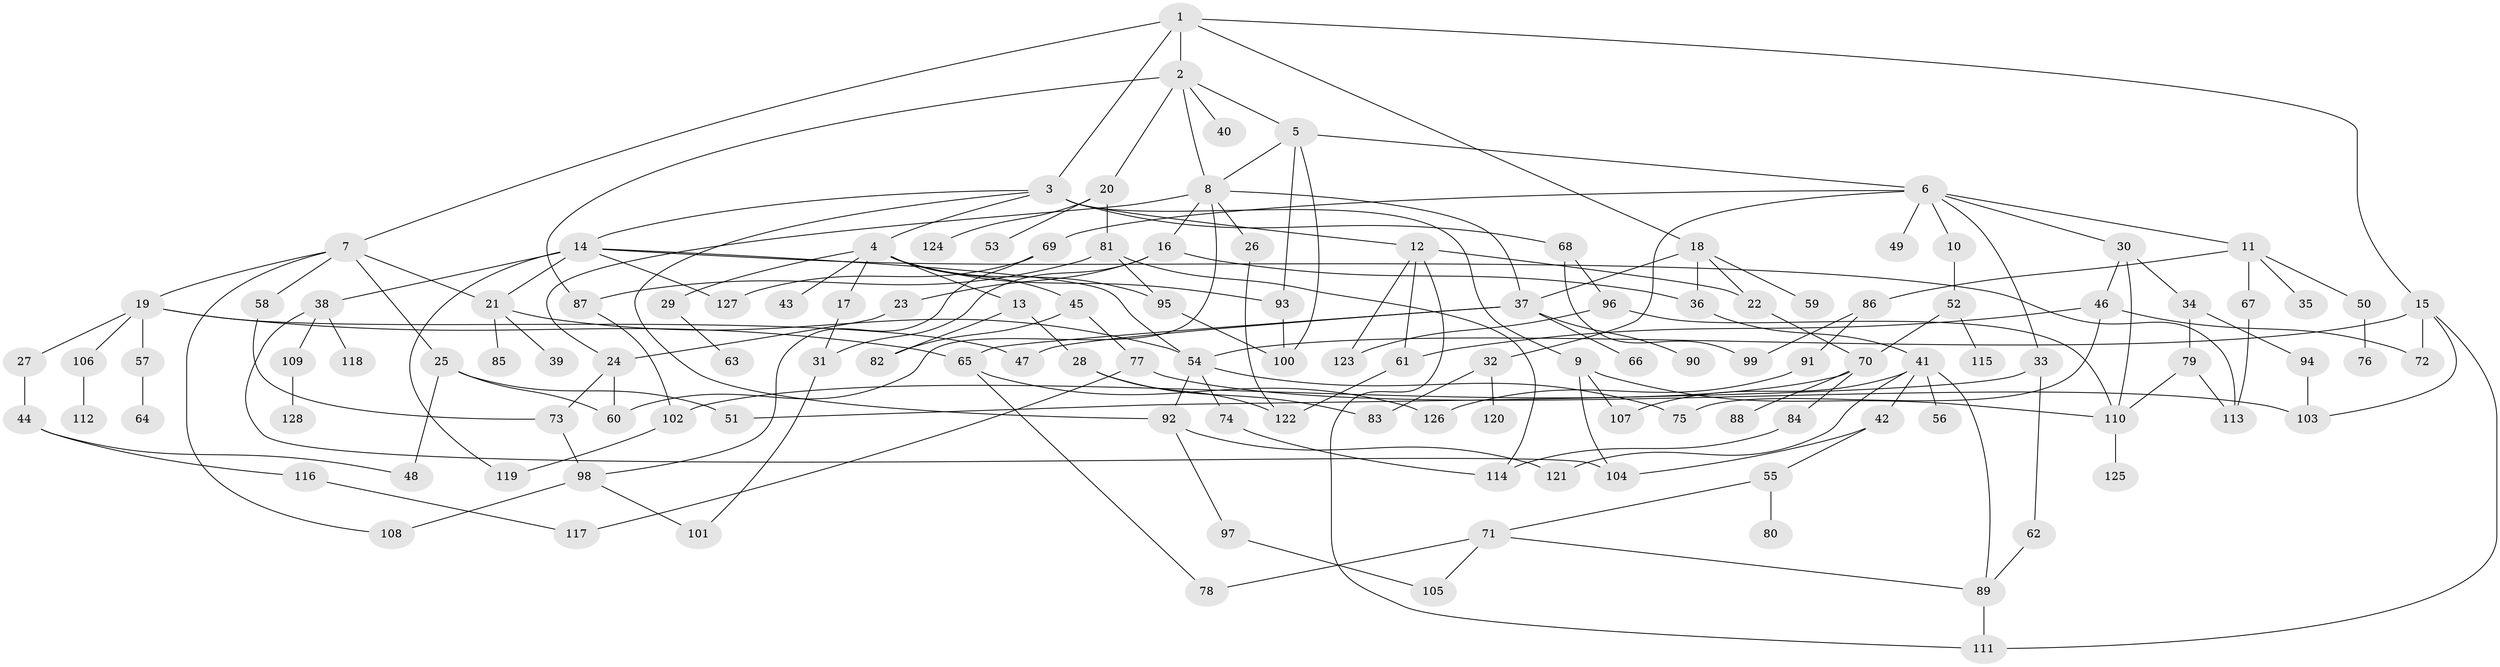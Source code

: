 // Generated by graph-tools (version 1.1) at 2025/01/03/09/25 03:01:04]
// undirected, 128 vertices, 186 edges
graph export_dot {
graph [start="1"]
  node [color=gray90,style=filled];
  1;
  2;
  3;
  4;
  5;
  6;
  7;
  8;
  9;
  10;
  11;
  12;
  13;
  14;
  15;
  16;
  17;
  18;
  19;
  20;
  21;
  22;
  23;
  24;
  25;
  26;
  27;
  28;
  29;
  30;
  31;
  32;
  33;
  34;
  35;
  36;
  37;
  38;
  39;
  40;
  41;
  42;
  43;
  44;
  45;
  46;
  47;
  48;
  49;
  50;
  51;
  52;
  53;
  54;
  55;
  56;
  57;
  58;
  59;
  60;
  61;
  62;
  63;
  64;
  65;
  66;
  67;
  68;
  69;
  70;
  71;
  72;
  73;
  74;
  75;
  76;
  77;
  78;
  79;
  80;
  81;
  82;
  83;
  84;
  85;
  86;
  87;
  88;
  89;
  90;
  91;
  92;
  93;
  94;
  95;
  96;
  97;
  98;
  99;
  100;
  101;
  102;
  103;
  104;
  105;
  106;
  107;
  108;
  109;
  110;
  111;
  112;
  113;
  114;
  115;
  116;
  117;
  118;
  119;
  120;
  121;
  122;
  123;
  124;
  125;
  126;
  127;
  128;
  1 -- 2;
  1 -- 3;
  1 -- 7;
  1 -- 15;
  1 -- 18;
  2 -- 5;
  2 -- 8;
  2 -- 20;
  2 -- 40;
  2 -- 87;
  3 -- 4;
  3 -- 9;
  3 -- 12;
  3 -- 14;
  3 -- 68;
  3 -- 92;
  4 -- 13;
  4 -- 17;
  4 -- 29;
  4 -- 43;
  4 -- 45;
  4 -- 95;
  4 -- 93;
  5 -- 6;
  5 -- 93;
  5 -- 8;
  5 -- 100;
  6 -- 10;
  6 -- 11;
  6 -- 30;
  6 -- 32;
  6 -- 33;
  6 -- 49;
  6 -- 69;
  7 -- 19;
  7 -- 25;
  7 -- 58;
  7 -- 108;
  7 -- 21;
  8 -- 16;
  8 -- 24;
  8 -- 26;
  8 -- 37;
  8 -- 60;
  9 -- 104;
  9 -- 107;
  9 -- 110;
  10 -- 52;
  11 -- 35;
  11 -- 50;
  11 -- 67;
  11 -- 86;
  12 -- 111;
  12 -- 123;
  12 -- 22;
  12 -- 61;
  13 -- 28;
  13 -- 82;
  14 -- 21;
  14 -- 38;
  14 -- 119;
  14 -- 127;
  14 -- 54;
  14 -- 113;
  15 -- 54;
  15 -- 103;
  15 -- 111;
  15 -- 72;
  16 -- 23;
  16 -- 31;
  16 -- 36;
  17 -- 31;
  18 -- 22;
  18 -- 36;
  18 -- 59;
  18 -- 37;
  19 -- 27;
  19 -- 47;
  19 -- 57;
  19 -- 65;
  19 -- 106;
  20 -- 53;
  20 -- 81;
  20 -- 124;
  21 -- 39;
  21 -- 85;
  21 -- 54;
  22 -- 70;
  23 -- 24;
  24 -- 73;
  24 -- 60;
  25 -- 48;
  25 -- 51;
  25 -- 60;
  26 -- 122;
  27 -- 44;
  28 -- 122;
  28 -- 83;
  29 -- 63;
  30 -- 34;
  30 -- 46;
  30 -- 110;
  31 -- 101;
  32 -- 83;
  32 -- 120;
  33 -- 51;
  33 -- 62;
  34 -- 79;
  34 -- 94;
  36 -- 41;
  37 -- 66;
  37 -- 90;
  37 -- 65;
  37 -- 47;
  38 -- 109;
  38 -- 118;
  38 -- 104;
  41 -- 42;
  41 -- 56;
  41 -- 107;
  41 -- 121;
  41 -- 89;
  42 -- 55;
  42 -- 104;
  44 -- 116;
  44 -- 48;
  45 -- 77;
  45 -- 82;
  46 -- 61;
  46 -- 72;
  46 -- 75;
  50 -- 76;
  52 -- 115;
  52 -- 70;
  54 -- 74;
  54 -- 92;
  54 -- 75;
  55 -- 71;
  55 -- 80;
  57 -- 64;
  58 -- 73;
  61 -- 122;
  62 -- 89;
  65 -- 78;
  65 -- 126;
  67 -- 113;
  68 -- 96;
  68 -- 99;
  69 -- 98;
  69 -- 127;
  70 -- 84;
  70 -- 88;
  70 -- 102;
  71 -- 78;
  71 -- 105;
  71 -- 89;
  73 -- 98;
  74 -- 114;
  77 -- 117;
  77 -- 103;
  79 -- 113;
  79 -- 110;
  81 -- 114;
  81 -- 95;
  81 -- 87;
  84 -- 114;
  86 -- 91;
  86 -- 99;
  87 -- 102;
  89 -- 111;
  91 -- 126;
  92 -- 97;
  92 -- 121;
  93 -- 100;
  94 -- 103;
  95 -- 100;
  96 -- 110;
  96 -- 123;
  97 -- 105;
  98 -- 108;
  98 -- 101;
  102 -- 119;
  106 -- 112;
  109 -- 128;
  110 -- 125;
  116 -- 117;
}
